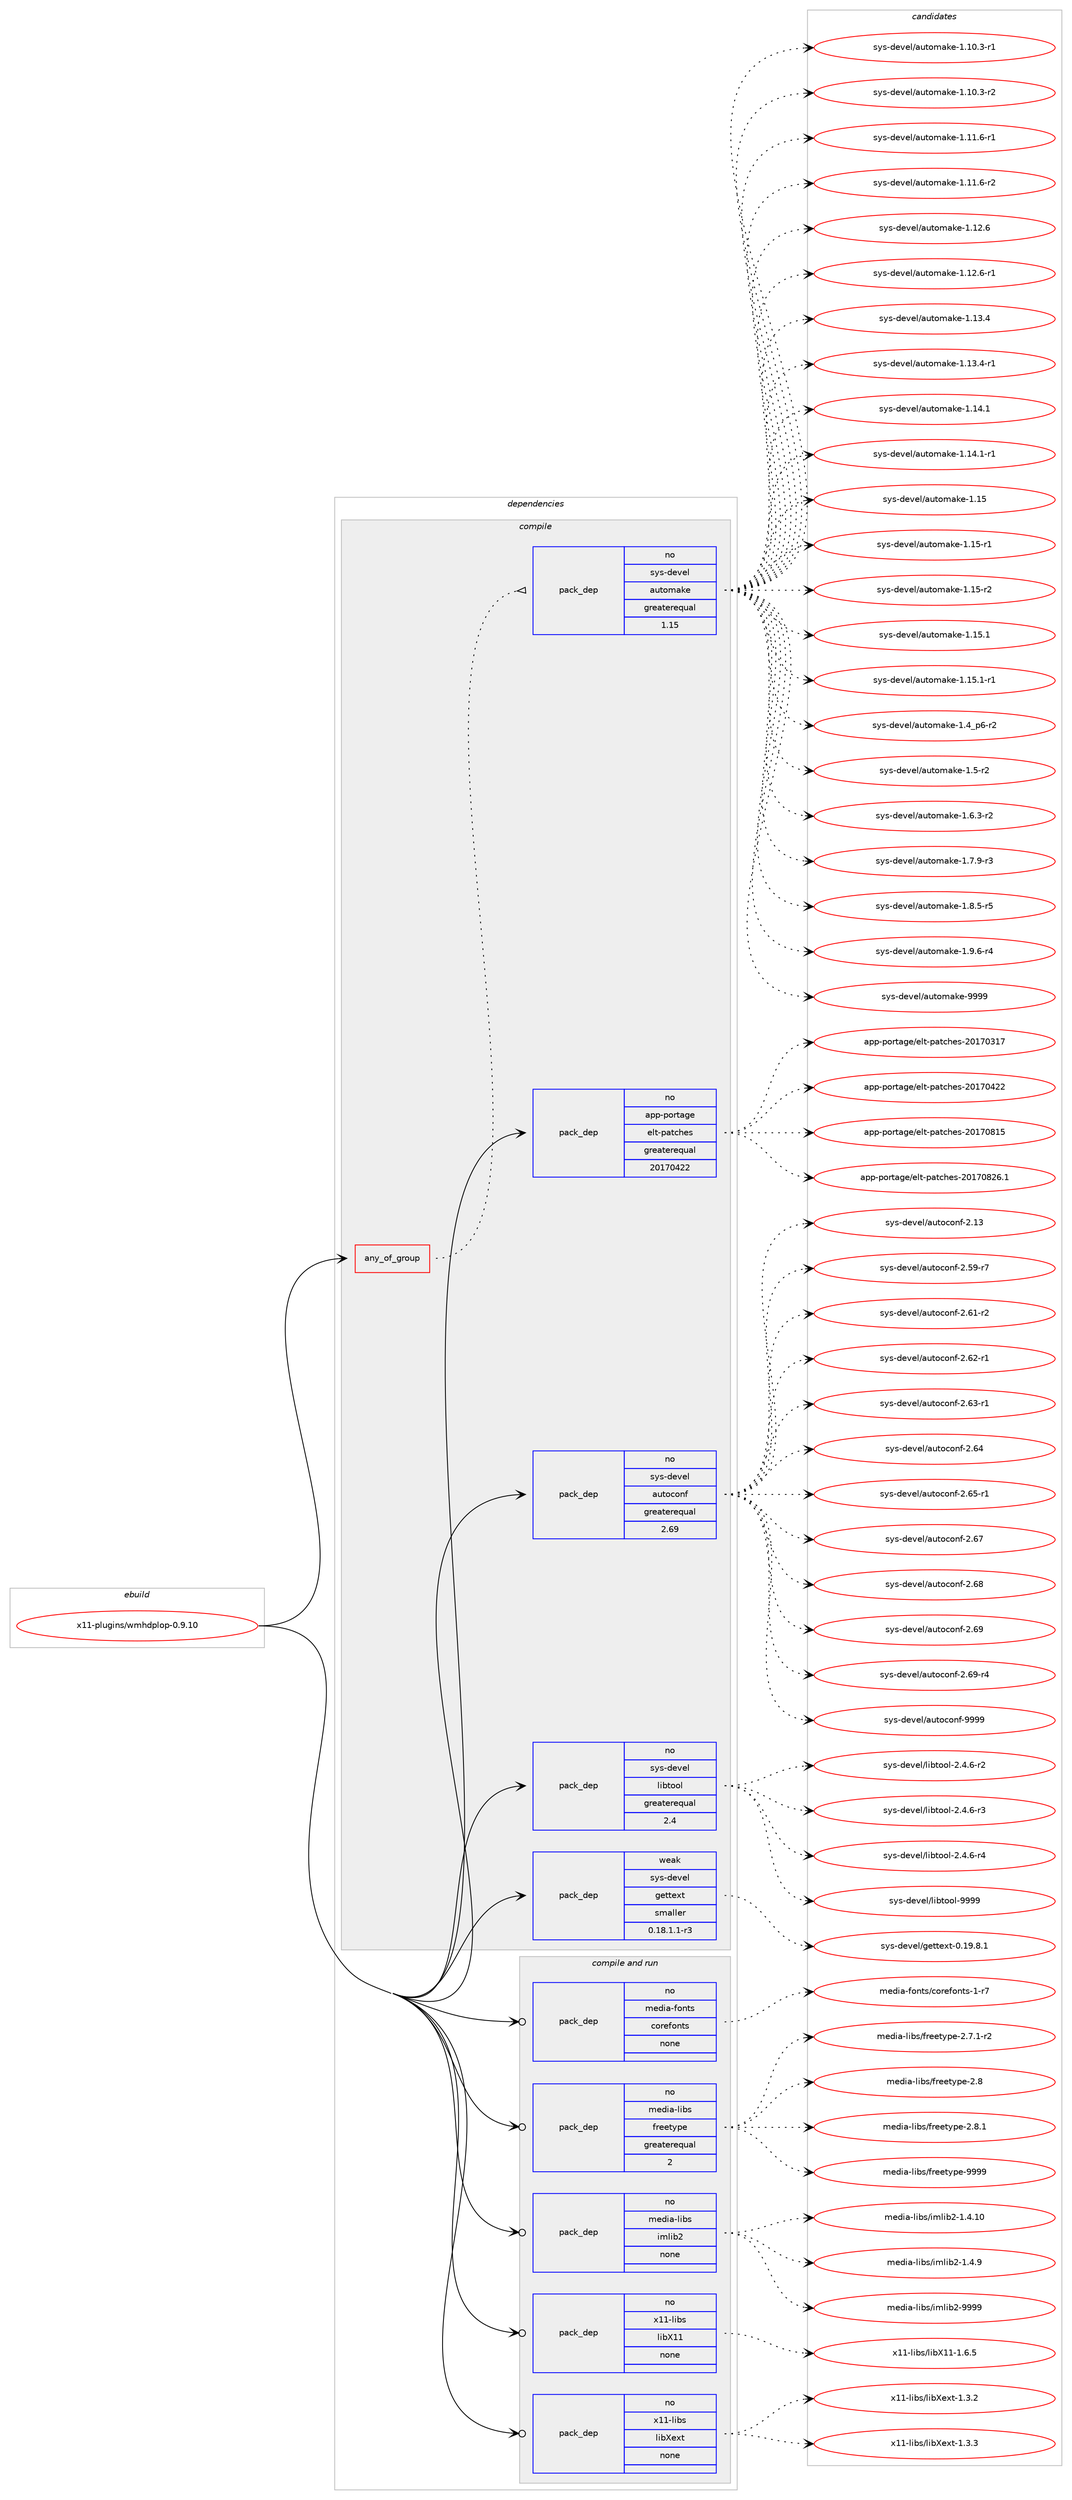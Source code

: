 digraph prolog {

# *************
# Graph options
# *************

newrank=true;
concentrate=true;
compound=true;
graph [rankdir=LR,fontname=Helvetica,fontsize=10,ranksep=1.5];#, ranksep=2.5, nodesep=0.2];
edge  [arrowhead=vee];
node  [fontname=Helvetica,fontsize=10];

# **********
# The ebuild
# **********

subgraph cluster_leftcol {
color=gray;
rank=same;
label=<<i>ebuild</i>>;
id [label="x11-plugins/wmhdplop-0.9.10", color=red, width=4, href="../x11-plugins/wmhdplop-0.9.10.svg"];
}

# ****************
# The dependencies
# ****************

subgraph cluster_midcol {
color=gray;
label=<<i>dependencies</i>>;
subgraph cluster_compile {
fillcolor="#eeeeee";
style=filled;
label=<<i>compile</i>>;
subgraph any9599 {
dependency527229 [label=<<TABLE BORDER="0" CELLBORDER="1" CELLSPACING="0" CELLPADDING="4"><TR><TD CELLPADDING="10">any_of_group</TD></TR></TABLE>>, shape=none, color=red];subgraph pack393713 {
dependency527230 [label=<<TABLE BORDER="0" CELLBORDER="1" CELLSPACING="0" CELLPADDING="4" WIDTH="220"><TR><TD ROWSPAN="6" CELLPADDING="30">pack_dep</TD></TR><TR><TD WIDTH="110">no</TD></TR><TR><TD>sys-devel</TD></TR><TR><TD>automake</TD></TR><TR><TD>greaterequal</TD></TR><TR><TD>1.15</TD></TR></TABLE>>, shape=none, color=blue];
}
dependency527229:e -> dependency527230:w [weight=20,style="dotted",arrowhead="oinv"];
}
id:e -> dependency527229:w [weight=20,style="solid",arrowhead="vee"];
subgraph pack393714 {
dependency527231 [label=<<TABLE BORDER="0" CELLBORDER="1" CELLSPACING="0" CELLPADDING="4" WIDTH="220"><TR><TD ROWSPAN="6" CELLPADDING="30">pack_dep</TD></TR><TR><TD WIDTH="110">no</TD></TR><TR><TD>app-portage</TD></TR><TR><TD>elt-patches</TD></TR><TR><TD>greaterequal</TD></TR><TR><TD>20170422</TD></TR></TABLE>>, shape=none, color=blue];
}
id:e -> dependency527231:w [weight=20,style="solid",arrowhead="vee"];
subgraph pack393715 {
dependency527232 [label=<<TABLE BORDER="0" CELLBORDER="1" CELLSPACING="0" CELLPADDING="4" WIDTH="220"><TR><TD ROWSPAN="6" CELLPADDING="30">pack_dep</TD></TR><TR><TD WIDTH="110">no</TD></TR><TR><TD>sys-devel</TD></TR><TR><TD>autoconf</TD></TR><TR><TD>greaterequal</TD></TR><TR><TD>2.69</TD></TR></TABLE>>, shape=none, color=blue];
}
id:e -> dependency527232:w [weight=20,style="solid",arrowhead="vee"];
subgraph pack393716 {
dependency527233 [label=<<TABLE BORDER="0" CELLBORDER="1" CELLSPACING="0" CELLPADDING="4" WIDTH="220"><TR><TD ROWSPAN="6" CELLPADDING="30">pack_dep</TD></TR><TR><TD WIDTH="110">no</TD></TR><TR><TD>sys-devel</TD></TR><TR><TD>libtool</TD></TR><TR><TD>greaterequal</TD></TR><TR><TD>2.4</TD></TR></TABLE>>, shape=none, color=blue];
}
id:e -> dependency527233:w [weight=20,style="solid",arrowhead="vee"];
subgraph pack393717 {
dependency527234 [label=<<TABLE BORDER="0" CELLBORDER="1" CELLSPACING="0" CELLPADDING="4" WIDTH="220"><TR><TD ROWSPAN="6" CELLPADDING="30">pack_dep</TD></TR><TR><TD WIDTH="110">weak</TD></TR><TR><TD>sys-devel</TD></TR><TR><TD>gettext</TD></TR><TR><TD>smaller</TD></TR><TR><TD>0.18.1.1-r3</TD></TR></TABLE>>, shape=none, color=blue];
}
id:e -> dependency527234:w [weight=20,style="solid",arrowhead="vee"];
}
subgraph cluster_compileandrun {
fillcolor="#eeeeee";
style=filled;
label=<<i>compile and run</i>>;
subgraph pack393718 {
dependency527235 [label=<<TABLE BORDER="0" CELLBORDER="1" CELLSPACING="0" CELLPADDING="4" WIDTH="220"><TR><TD ROWSPAN="6" CELLPADDING="30">pack_dep</TD></TR><TR><TD WIDTH="110">no</TD></TR><TR><TD>media-fonts</TD></TR><TR><TD>corefonts</TD></TR><TR><TD>none</TD></TR><TR><TD></TD></TR></TABLE>>, shape=none, color=blue];
}
id:e -> dependency527235:w [weight=20,style="solid",arrowhead="odotvee"];
subgraph pack393719 {
dependency527236 [label=<<TABLE BORDER="0" CELLBORDER="1" CELLSPACING="0" CELLPADDING="4" WIDTH="220"><TR><TD ROWSPAN="6" CELLPADDING="30">pack_dep</TD></TR><TR><TD WIDTH="110">no</TD></TR><TR><TD>media-libs</TD></TR><TR><TD>freetype</TD></TR><TR><TD>greaterequal</TD></TR><TR><TD>2</TD></TR></TABLE>>, shape=none, color=blue];
}
id:e -> dependency527236:w [weight=20,style="solid",arrowhead="odotvee"];
subgraph pack393720 {
dependency527237 [label=<<TABLE BORDER="0" CELLBORDER="1" CELLSPACING="0" CELLPADDING="4" WIDTH="220"><TR><TD ROWSPAN="6" CELLPADDING="30">pack_dep</TD></TR><TR><TD WIDTH="110">no</TD></TR><TR><TD>media-libs</TD></TR><TR><TD>imlib2</TD></TR><TR><TD>none</TD></TR><TR><TD></TD></TR></TABLE>>, shape=none, color=blue];
}
id:e -> dependency527237:w [weight=20,style="solid",arrowhead="odotvee"];
subgraph pack393721 {
dependency527238 [label=<<TABLE BORDER="0" CELLBORDER="1" CELLSPACING="0" CELLPADDING="4" WIDTH="220"><TR><TD ROWSPAN="6" CELLPADDING="30">pack_dep</TD></TR><TR><TD WIDTH="110">no</TD></TR><TR><TD>x11-libs</TD></TR><TR><TD>libX11</TD></TR><TR><TD>none</TD></TR><TR><TD></TD></TR></TABLE>>, shape=none, color=blue];
}
id:e -> dependency527238:w [weight=20,style="solid",arrowhead="odotvee"];
subgraph pack393722 {
dependency527239 [label=<<TABLE BORDER="0" CELLBORDER="1" CELLSPACING="0" CELLPADDING="4" WIDTH="220"><TR><TD ROWSPAN="6" CELLPADDING="30">pack_dep</TD></TR><TR><TD WIDTH="110">no</TD></TR><TR><TD>x11-libs</TD></TR><TR><TD>libXext</TD></TR><TR><TD>none</TD></TR><TR><TD></TD></TR></TABLE>>, shape=none, color=blue];
}
id:e -> dependency527239:w [weight=20,style="solid",arrowhead="odotvee"];
}
subgraph cluster_run {
fillcolor="#eeeeee";
style=filled;
label=<<i>run</i>>;
}
}

# **************
# The candidates
# **************

subgraph cluster_choices {
rank=same;
color=gray;
label=<<i>candidates</i>>;

subgraph choice393713 {
color=black;
nodesep=1;
choice11512111545100101118101108479711711611110997107101454946494846514511449 [label="sys-devel/automake-1.10.3-r1", color=red, width=4,href="../sys-devel/automake-1.10.3-r1.svg"];
choice11512111545100101118101108479711711611110997107101454946494846514511450 [label="sys-devel/automake-1.10.3-r2", color=red, width=4,href="../sys-devel/automake-1.10.3-r2.svg"];
choice11512111545100101118101108479711711611110997107101454946494946544511449 [label="sys-devel/automake-1.11.6-r1", color=red, width=4,href="../sys-devel/automake-1.11.6-r1.svg"];
choice11512111545100101118101108479711711611110997107101454946494946544511450 [label="sys-devel/automake-1.11.6-r2", color=red, width=4,href="../sys-devel/automake-1.11.6-r2.svg"];
choice1151211154510010111810110847971171161111099710710145494649504654 [label="sys-devel/automake-1.12.6", color=red, width=4,href="../sys-devel/automake-1.12.6.svg"];
choice11512111545100101118101108479711711611110997107101454946495046544511449 [label="sys-devel/automake-1.12.6-r1", color=red, width=4,href="../sys-devel/automake-1.12.6-r1.svg"];
choice1151211154510010111810110847971171161111099710710145494649514652 [label="sys-devel/automake-1.13.4", color=red, width=4,href="../sys-devel/automake-1.13.4.svg"];
choice11512111545100101118101108479711711611110997107101454946495146524511449 [label="sys-devel/automake-1.13.4-r1", color=red, width=4,href="../sys-devel/automake-1.13.4-r1.svg"];
choice1151211154510010111810110847971171161111099710710145494649524649 [label="sys-devel/automake-1.14.1", color=red, width=4,href="../sys-devel/automake-1.14.1.svg"];
choice11512111545100101118101108479711711611110997107101454946495246494511449 [label="sys-devel/automake-1.14.1-r1", color=red, width=4,href="../sys-devel/automake-1.14.1-r1.svg"];
choice115121115451001011181011084797117116111109971071014549464953 [label="sys-devel/automake-1.15", color=red, width=4,href="../sys-devel/automake-1.15.svg"];
choice1151211154510010111810110847971171161111099710710145494649534511449 [label="sys-devel/automake-1.15-r1", color=red, width=4,href="../sys-devel/automake-1.15-r1.svg"];
choice1151211154510010111810110847971171161111099710710145494649534511450 [label="sys-devel/automake-1.15-r2", color=red, width=4,href="../sys-devel/automake-1.15-r2.svg"];
choice1151211154510010111810110847971171161111099710710145494649534649 [label="sys-devel/automake-1.15.1", color=red, width=4,href="../sys-devel/automake-1.15.1.svg"];
choice11512111545100101118101108479711711611110997107101454946495346494511449 [label="sys-devel/automake-1.15.1-r1", color=red, width=4,href="../sys-devel/automake-1.15.1-r1.svg"];
choice115121115451001011181011084797117116111109971071014549465295112544511450 [label="sys-devel/automake-1.4_p6-r2", color=red, width=4,href="../sys-devel/automake-1.4_p6-r2.svg"];
choice11512111545100101118101108479711711611110997107101454946534511450 [label="sys-devel/automake-1.5-r2", color=red, width=4,href="../sys-devel/automake-1.5-r2.svg"];
choice115121115451001011181011084797117116111109971071014549465446514511450 [label="sys-devel/automake-1.6.3-r2", color=red, width=4,href="../sys-devel/automake-1.6.3-r2.svg"];
choice115121115451001011181011084797117116111109971071014549465546574511451 [label="sys-devel/automake-1.7.9-r3", color=red, width=4,href="../sys-devel/automake-1.7.9-r3.svg"];
choice115121115451001011181011084797117116111109971071014549465646534511453 [label="sys-devel/automake-1.8.5-r5", color=red, width=4,href="../sys-devel/automake-1.8.5-r5.svg"];
choice115121115451001011181011084797117116111109971071014549465746544511452 [label="sys-devel/automake-1.9.6-r4", color=red, width=4,href="../sys-devel/automake-1.9.6-r4.svg"];
choice115121115451001011181011084797117116111109971071014557575757 [label="sys-devel/automake-9999", color=red, width=4,href="../sys-devel/automake-9999.svg"];
dependency527230:e -> choice11512111545100101118101108479711711611110997107101454946494846514511449:w [style=dotted,weight="100"];
dependency527230:e -> choice11512111545100101118101108479711711611110997107101454946494846514511450:w [style=dotted,weight="100"];
dependency527230:e -> choice11512111545100101118101108479711711611110997107101454946494946544511449:w [style=dotted,weight="100"];
dependency527230:e -> choice11512111545100101118101108479711711611110997107101454946494946544511450:w [style=dotted,weight="100"];
dependency527230:e -> choice1151211154510010111810110847971171161111099710710145494649504654:w [style=dotted,weight="100"];
dependency527230:e -> choice11512111545100101118101108479711711611110997107101454946495046544511449:w [style=dotted,weight="100"];
dependency527230:e -> choice1151211154510010111810110847971171161111099710710145494649514652:w [style=dotted,weight="100"];
dependency527230:e -> choice11512111545100101118101108479711711611110997107101454946495146524511449:w [style=dotted,weight="100"];
dependency527230:e -> choice1151211154510010111810110847971171161111099710710145494649524649:w [style=dotted,weight="100"];
dependency527230:e -> choice11512111545100101118101108479711711611110997107101454946495246494511449:w [style=dotted,weight="100"];
dependency527230:e -> choice115121115451001011181011084797117116111109971071014549464953:w [style=dotted,weight="100"];
dependency527230:e -> choice1151211154510010111810110847971171161111099710710145494649534511449:w [style=dotted,weight="100"];
dependency527230:e -> choice1151211154510010111810110847971171161111099710710145494649534511450:w [style=dotted,weight="100"];
dependency527230:e -> choice1151211154510010111810110847971171161111099710710145494649534649:w [style=dotted,weight="100"];
dependency527230:e -> choice11512111545100101118101108479711711611110997107101454946495346494511449:w [style=dotted,weight="100"];
dependency527230:e -> choice115121115451001011181011084797117116111109971071014549465295112544511450:w [style=dotted,weight="100"];
dependency527230:e -> choice11512111545100101118101108479711711611110997107101454946534511450:w [style=dotted,weight="100"];
dependency527230:e -> choice115121115451001011181011084797117116111109971071014549465446514511450:w [style=dotted,weight="100"];
dependency527230:e -> choice115121115451001011181011084797117116111109971071014549465546574511451:w [style=dotted,weight="100"];
dependency527230:e -> choice115121115451001011181011084797117116111109971071014549465646534511453:w [style=dotted,weight="100"];
dependency527230:e -> choice115121115451001011181011084797117116111109971071014549465746544511452:w [style=dotted,weight="100"];
dependency527230:e -> choice115121115451001011181011084797117116111109971071014557575757:w [style=dotted,weight="100"];
}
subgraph choice393714 {
color=black;
nodesep=1;
choice97112112451121111141169710310147101108116451129711699104101115455048495548514955 [label="app-portage/elt-patches-20170317", color=red, width=4,href="../app-portage/elt-patches-20170317.svg"];
choice97112112451121111141169710310147101108116451129711699104101115455048495548525050 [label="app-portage/elt-patches-20170422", color=red, width=4,href="../app-portage/elt-patches-20170422.svg"];
choice97112112451121111141169710310147101108116451129711699104101115455048495548564953 [label="app-portage/elt-patches-20170815", color=red, width=4,href="../app-portage/elt-patches-20170815.svg"];
choice971121124511211111411697103101471011081164511297116991041011154550484955485650544649 [label="app-portage/elt-patches-20170826.1", color=red, width=4,href="../app-portage/elt-patches-20170826.1.svg"];
dependency527231:e -> choice97112112451121111141169710310147101108116451129711699104101115455048495548514955:w [style=dotted,weight="100"];
dependency527231:e -> choice97112112451121111141169710310147101108116451129711699104101115455048495548525050:w [style=dotted,weight="100"];
dependency527231:e -> choice97112112451121111141169710310147101108116451129711699104101115455048495548564953:w [style=dotted,weight="100"];
dependency527231:e -> choice971121124511211111411697103101471011081164511297116991041011154550484955485650544649:w [style=dotted,weight="100"];
}
subgraph choice393715 {
color=black;
nodesep=1;
choice115121115451001011181011084797117116111991111101024550464951 [label="sys-devel/autoconf-2.13", color=red, width=4,href="../sys-devel/autoconf-2.13.svg"];
choice1151211154510010111810110847971171161119911111010245504653574511455 [label="sys-devel/autoconf-2.59-r7", color=red, width=4,href="../sys-devel/autoconf-2.59-r7.svg"];
choice1151211154510010111810110847971171161119911111010245504654494511450 [label="sys-devel/autoconf-2.61-r2", color=red, width=4,href="../sys-devel/autoconf-2.61-r2.svg"];
choice1151211154510010111810110847971171161119911111010245504654504511449 [label="sys-devel/autoconf-2.62-r1", color=red, width=4,href="../sys-devel/autoconf-2.62-r1.svg"];
choice1151211154510010111810110847971171161119911111010245504654514511449 [label="sys-devel/autoconf-2.63-r1", color=red, width=4,href="../sys-devel/autoconf-2.63-r1.svg"];
choice115121115451001011181011084797117116111991111101024550465452 [label="sys-devel/autoconf-2.64", color=red, width=4,href="../sys-devel/autoconf-2.64.svg"];
choice1151211154510010111810110847971171161119911111010245504654534511449 [label="sys-devel/autoconf-2.65-r1", color=red, width=4,href="../sys-devel/autoconf-2.65-r1.svg"];
choice115121115451001011181011084797117116111991111101024550465455 [label="sys-devel/autoconf-2.67", color=red, width=4,href="../sys-devel/autoconf-2.67.svg"];
choice115121115451001011181011084797117116111991111101024550465456 [label="sys-devel/autoconf-2.68", color=red, width=4,href="../sys-devel/autoconf-2.68.svg"];
choice115121115451001011181011084797117116111991111101024550465457 [label="sys-devel/autoconf-2.69", color=red, width=4,href="../sys-devel/autoconf-2.69.svg"];
choice1151211154510010111810110847971171161119911111010245504654574511452 [label="sys-devel/autoconf-2.69-r4", color=red, width=4,href="../sys-devel/autoconf-2.69-r4.svg"];
choice115121115451001011181011084797117116111991111101024557575757 [label="sys-devel/autoconf-9999", color=red, width=4,href="../sys-devel/autoconf-9999.svg"];
dependency527232:e -> choice115121115451001011181011084797117116111991111101024550464951:w [style=dotted,weight="100"];
dependency527232:e -> choice1151211154510010111810110847971171161119911111010245504653574511455:w [style=dotted,weight="100"];
dependency527232:e -> choice1151211154510010111810110847971171161119911111010245504654494511450:w [style=dotted,weight="100"];
dependency527232:e -> choice1151211154510010111810110847971171161119911111010245504654504511449:w [style=dotted,weight="100"];
dependency527232:e -> choice1151211154510010111810110847971171161119911111010245504654514511449:w [style=dotted,weight="100"];
dependency527232:e -> choice115121115451001011181011084797117116111991111101024550465452:w [style=dotted,weight="100"];
dependency527232:e -> choice1151211154510010111810110847971171161119911111010245504654534511449:w [style=dotted,weight="100"];
dependency527232:e -> choice115121115451001011181011084797117116111991111101024550465455:w [style=dotted,weight="100"];
dependency527232:e -> choice115121115451001011181011084797117116111991111101024550465456:w [style=dotted,weight="100"];
dependency527232:e -> choice115121115451001011181011084797117116111991111101024550465457:w [style=dotted,weight="100"];
dependency527232:e -> choice1151211154510010111810110847971171161119911111010245504654574511452:w [style=dotted,weight="100"];
dependency527232:e -> choice115121115451001011181011084797117116111991111101024557575757:w [style=dotted,weight="100"];
}
subgraph choice393716 {
color=black;
nodesep=1;
choice1151211154510010111810110847108105981161111111084550465246544511450 [label="sys-devel/libtool-2.4.6-r2", color=red, width=4,href="../sys-devel/libtool-2.4.6-r2.svg"];
choice1151211154510010111810110847108105981161111111084550465246544511451 [label="sys-devel/libtool-2.4.6-r3", color=red, width=4,href="../sys-devel/libtool-2.4.6-r3.svg"];
choice1151211154510010111810110847108105981161111111084550465246544511452 [label="sys-devel/libtool-2.4.6-r4", color=red, width=4,href="../sys-devel/libtool-2.4.6-r4.svg"];
choice1151211154510010111810110847108105981161111111084557575757 [label="sys-devel/libtool-9999", color=red, width=4,href="../sys-devel/libtool-9999.svg"];
dependency527233:e -> choice1151211154510010111810110847108105981161111111084550465246544511450:w [style=dotted,weight="100"];
dependency527233:e -> choice1151211154510010111810110847108105981161111111084550465246544511451:w [style=dotted,weight="100"];
dependency527233:e -> choice1151211154510010111810110847108105981161111111084550465246544511452:w [style=dotted,weight="100"];
dependency527233:e -> choice1151211154510010111810110847108105981161111111084557575757:w [style=dotted,weight="100"];
}
subgraph choice393717 {
color=black;
nodesep=1;
choice1151211154510010111810110847103101116116101120116454846495746564649 [label="sys-devel/gettext-0.19.8.1", color=red, width=4,href="../sys-devel/gettext-0.19.8.1.svg"];
dependency527234:e -> choice1151211154510010111810110847103101116116101120116454846495746564649:w [style=dotted,weight="100"];
}
subgraph choice393718 {
color=black;
nodesep=1;
choice1091011001059745102111110116115479911111410110211111011611545494511455 [label="media-fonts/corefonts-1-r7", color=red, width=4,href="../media-fonts/corefonts-1-r7.svg"];
dependency527235:e -> choice1091011001059745102111110116115479911111410110211111011611545494511455:w [style=dotted,weight="100"];
}
subgraph choice393719 {
color=black;
nodesep=1;
choice109101100105974510810598115471021141011011161211121014550465546494511450 [label="media-libs/freetype-2.7.1-r2", color=red, width=4,href="../media-libs/freetype-2.7.1-r2.svg"];
choice1091011001059745108105981154710211410110111612111210145504656 [label="media-libs/freetype-2.8", color=red, width=4,href="../media-libs/freetype-2.8.svg"];
choice10910110010597451081059811547102114101101116121112101455046564649 [label="media-libs/freetype-2.8.1", color=red, width=4,href="../media-libs/freetype-2.8.1.svg"];
choice109101100105974510810598115471021141011011161211121014557575757 [label="media-libs/freetype-9999", color=red, width=4,href="../media-libs/freetype-9999.svg"];
dependency527236:e -> choice109101100105974510810598115471021141011011161211121014550465546494511450:w [style=dotted,weight="100"];
dependency527236:e -> choice1091011001059745108105981154710211410110111612111210145504656:w [style=dotted,weight="100"];
dependency527236:e -> choice10910110010597451081059811547102114101101116121112101455046564649:w [style=dotted,weight="100"];
dependency527236:e -> choice109101100105974510810598115471021141011011161211121014557575757:w [style=dotted,weight="100"];
}
subgraph choice393720 {
color=black;
nodesep=1;
choice10910110010597451081059811547105109108105985045494652464948 [label="media-libs/imlib2-1.4.10", color=red, width=4,href="../media-libs/imlib2-1.4.10.svg"];
choice109101100105974510810598115471051091081059850454946524657 [label="media-libs/imlib2-1.4.9", color=red, width=4,href="../media-libs/imlib2-1.4.9.svg"];
choice1091011001059745108105981154710510910810598504557575757 [label="media-libs/imlib2-9999", color=red, width=4,href="../media-libs/imlib2-9999.svg"];
dependency527237:e -> choice10910110010597451081059811547105109108105985045494652464948:w [style=dotted,weight="100"];
dependency527237:e -> choice109101100105974510810598115471051091081059850454946524657:w [style=dotted,weight="100"];
dependency527237:e -> choice1091011001059745108105981154710510910810598504557575757:w [style=dotted,weight="100"];
}
subgraph choice393721 {
color=black;
nodesep=1;
choice120494945108105981154710810598884949454946544653 [label="x11-libs/libX11-1.6.5", color=red, width=4,href="../x11-libs/libX11-1.6.5.svg"];
dependency527238:e -> choice120494945108105981154710810598884949454946544653:w [style=dotted,weight="100"];
}
subgraph choice393722 {
color=black;
nodesep=1;
choice12049494510810598115471081059888101120116454946514650 [label="x11-libs/libXext-1.3.2", color=red, width=4,href="../x11-libs/libXext-1.3.2.svg"];
choice12049494510810598115471081059888101120116454946514651 [label="x11-libs/libXext-1.3.3", color=red, width=4,href="../x11-libs/libXext-1.3.3.svg"];
dependency527239:e -> choice12049494510810598115471081059888101120116454946514650:w [style=dotted,weight="100"];
dependency527239:e -> choice12049494510810598115471081059888101120116454946514651:w [style=dotted,weight="100"];
}
}

}
